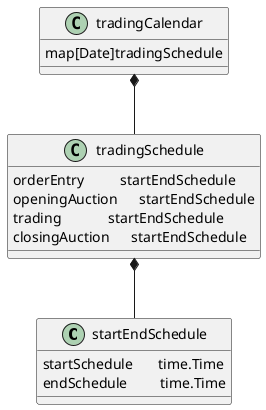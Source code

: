 @startuml
skinparam defaultFontName Consolas


class startEndSchedule {
    startSchedule       time.Time
    endSchedule         time.Time
}

class tradingSchedule {
	orderEntry          startEndSchedule
    openingAuction      startEndSchedule
    trading             startEndSchedule
    closingAuction      startEndSchedule
}
tradingSchedule *-- startEndSchedule


class tradingCalendar {
    map[Date]tradingSchedule
}
tradingCalendar *-- tradingSchedule


@enduml
